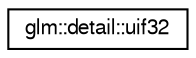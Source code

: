 digraph "Graphical Class Hierarchy"
{
  edge [fontname="FreeSans",fontsize="10",labelfontname="FreeSans",labelfontsize="10"];
  node [fontname="FreeSans",fontsize="10",shape=record];
  rankdir="LR";
  Node1 [label="glm::detail::uif32",height=0.2,width=0.4,color="black", fillcolor="white", style="filled",URL="$da/d29/unionglm_1_1detail_1_1uif32.html"];
}
